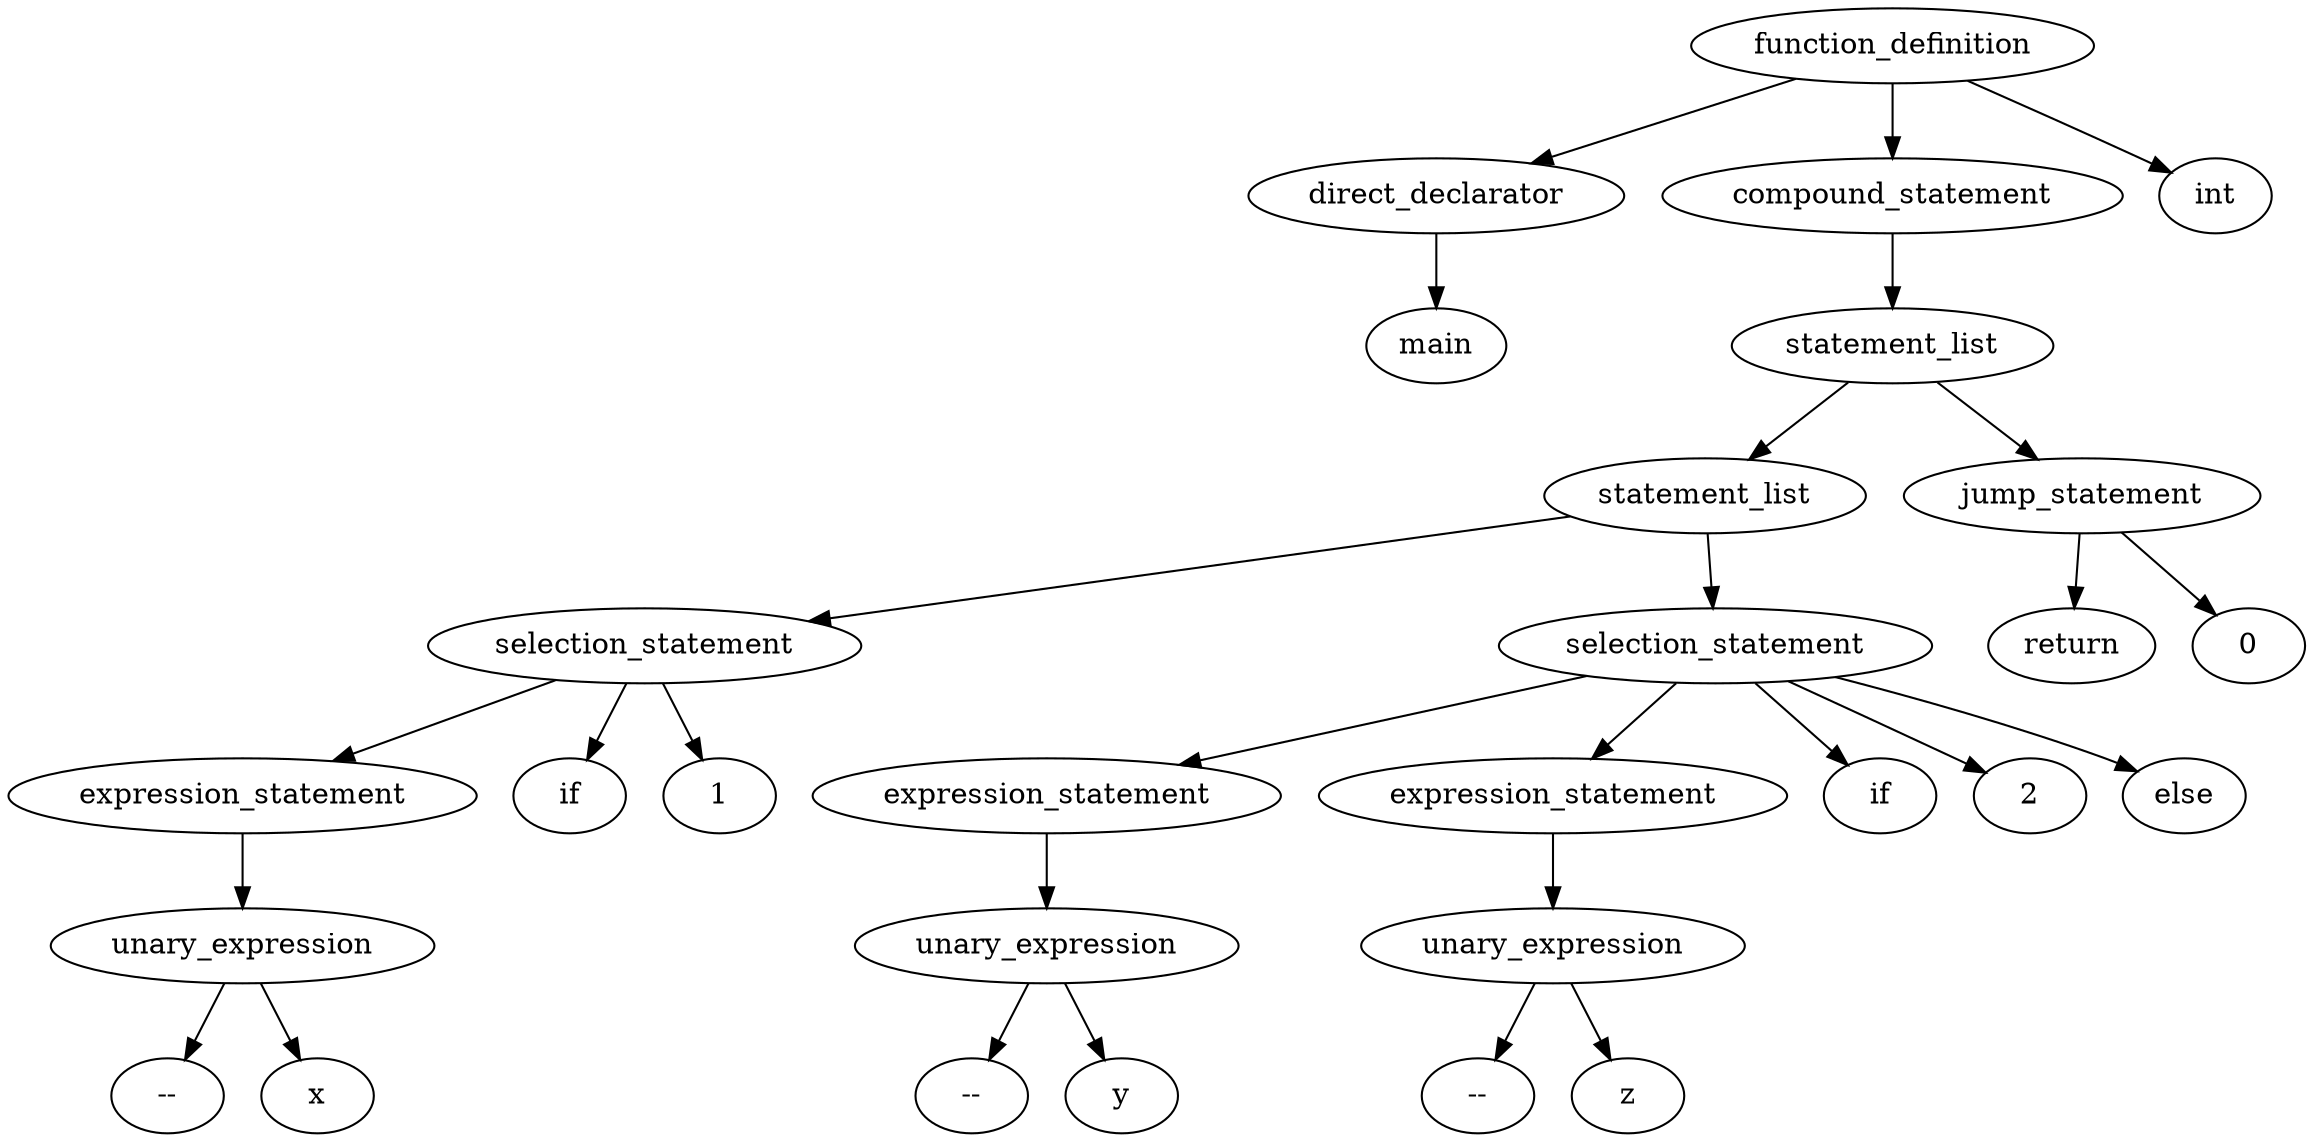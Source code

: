 digraph ethane {
1[label="direct_declarator"]
2[label="main"]
1 -> 2
3[label="unary_expression"]
4[label="--"]
3 -> 4
5[label="x"]
3 -> 5
6[label="expression_statement"]
6 -> 3
7[label="selection_statement"]
8[label="if"]
7 -> 8
9[label="1"]
7 -> 9
7 -> 6
10[label="unary_expression"]
11[label="--"]
10 -> 11
12[label="y"]
10 -> 12
13[label="expression_statement"]
13 -> 10
14[label="unary_expression"]
15[label="--"]
14 -> 15
16[label="z"]
14 -> 16
17[label="expression_statement"]
17 -> 14
18[label="selection_statement"]
19[label="if"]
18 -> 19
20[label="2"]
18 -> 20
18 -> 13
21[label="else"]
18 -> 21
18 -> 17
22[label="statement_list"]
22 -> 7
22 -> 18
23[label="jump_statement"]
24[label="return"]
23 -> 24
25[label="0"]
23 -> 25
26[label="statement_list"]
26 -> 22
26 -> 23
27[label="compound_statement"]
27 -> 26
28[label="function_definition"]
29[label="int"]
28 -> 29
28 -> 1
28 -> 27
}